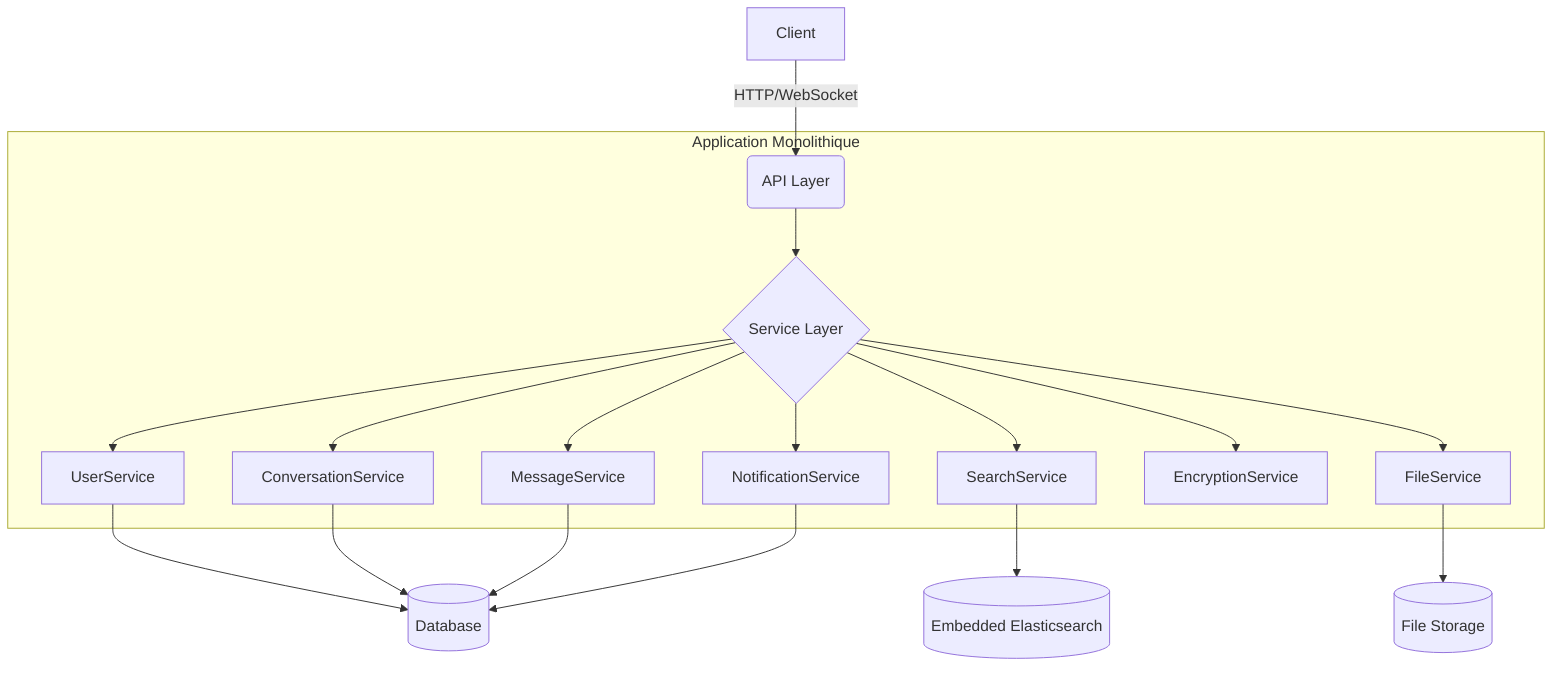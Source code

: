 graph TD
    A[Client] -->|HTTP/WebSocket| B(API Layer)
    B --> C{Service Layer}
    C --> D[UserService]
    C --> E[ConversationService]
    C --> F[MessageService]
    C --> G[NotificationService]
    C --> H[SearchService]
    C --> I[EncryptionService]
    C --> J[FileService]
    D & E & F & G --> K[(Database)]
    H --> L[(Embedded Elasticsearch)]
    J --> M[(File Storage)]
    
    subgraph "Application Monolithique"
    B
    C
    D
    E
    F
    G
    H
    I
    J
    end